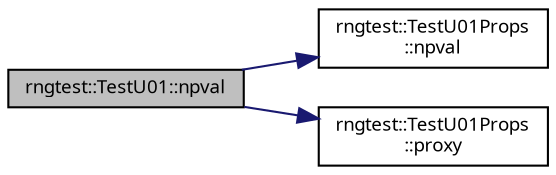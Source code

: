 digraph "rngtest::TestU01::npval"
{
 // INTERACTIVE_SVG=YES
  bgcolor="transparent";
  edge [fontname="sans-serif",fontsize="9",labelfontname="sans-serif",labelfontsize="9"];
  node [fontname="sans-serif",fontsize="9",shape=record];
  rankdir="LR";
  Node1 [label="rngtest::TestU01::npval",height=0.2,width=0.4,color="black", fillcolor="grey75", style="filled", fontcolor="black"];
  Node1 -> Node2 [color="midnightblue",fontsize="9",style="solid",fontname="sans-serif"];
  Node2 [label="rngtest::TestU01Props\l::npval",height=0.2,width=0.4,color="black",URL="$classrngtest_1_1_test_u01_props.html#a4667acce1b3e70644df28a2500039258"];
  Node1 -> Node3 [color="midnightblue",fontsize="9",style="solid",fontname="sans-serif"];
  Node3 [label="rngtest::TestU01Props\l::proxy",height=0.2,width=0.4,color="black",URL="$classrngtest_1_1_test_u01_props.html#a84359bbd39b11c314afb103e7f82b652"];
}
